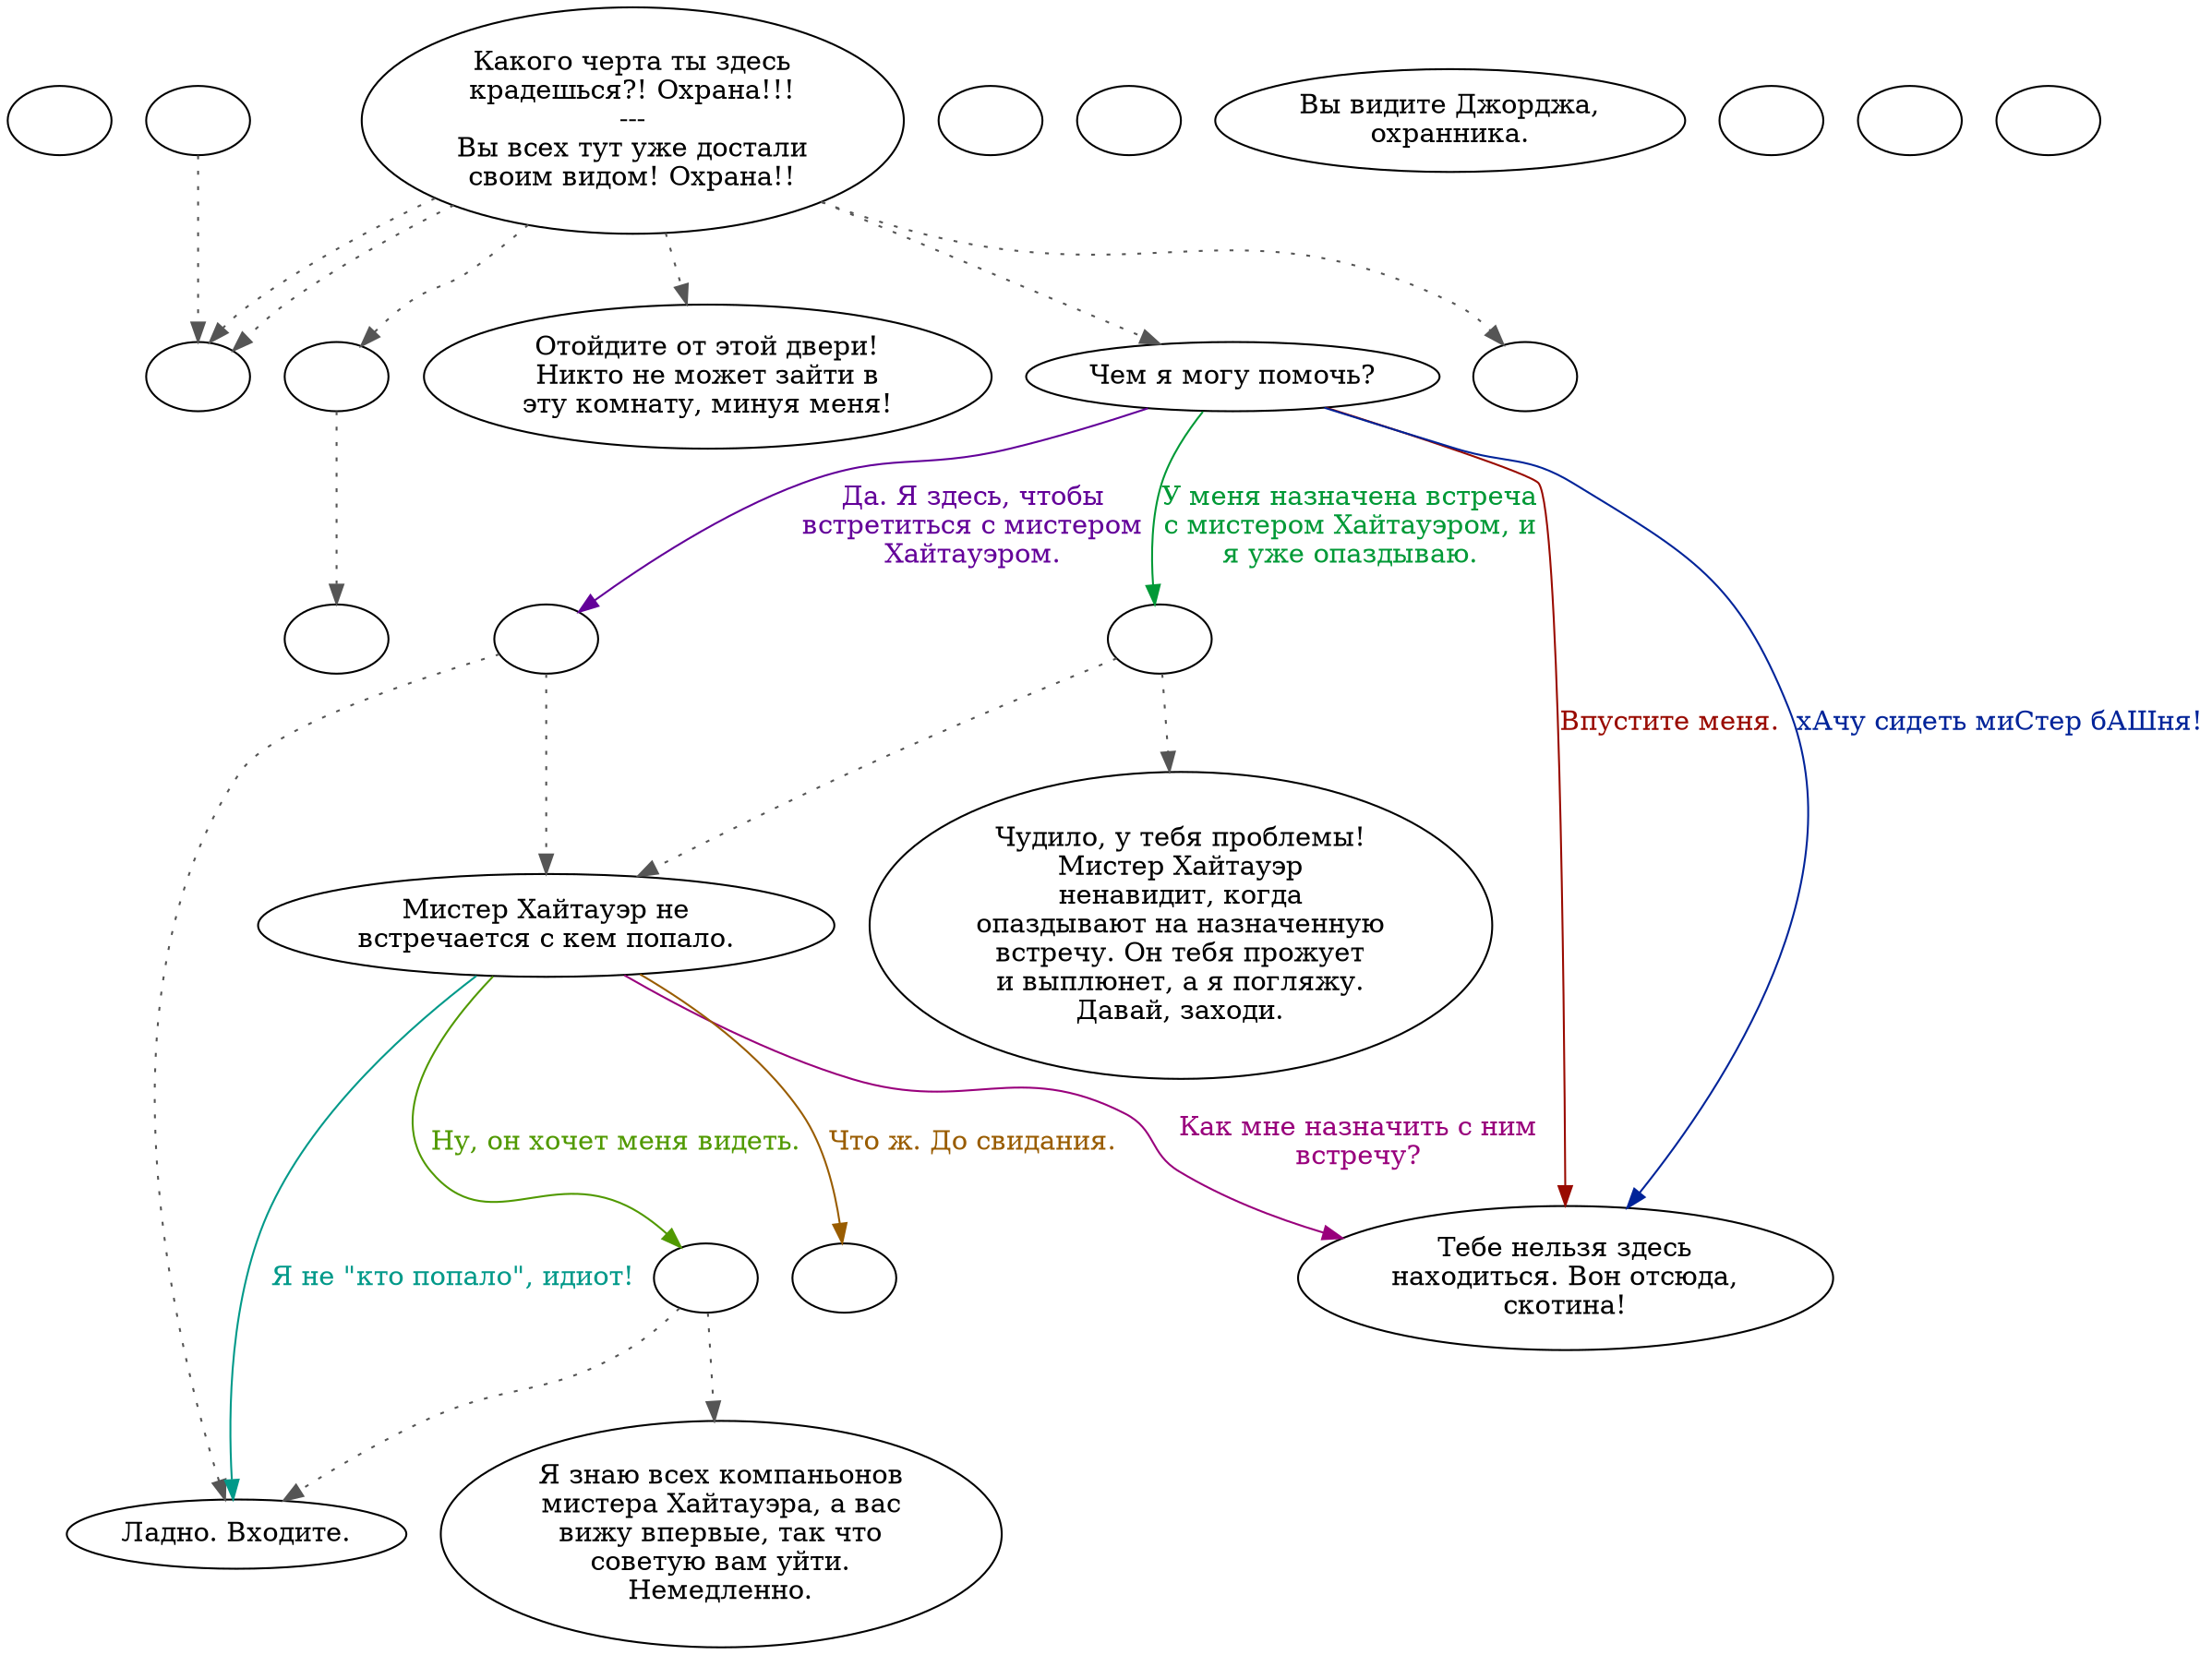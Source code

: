 digraph htwrgrge {
  "start" [style=filled       fillcolor="#FFFFFF"       color="#000000"]
  "start" [label=""]
  "combat" [style=filled       fillcolor="#FFFFFF"       color="#000000"]
  "combat" [label=""]
  "critter_p_proc" [style=filled       fillcolor="#FFFFFF"       color="#000000"]
  "critter_p_proc" -> "combat" [style=dotted color="#555555"]
  "critter_p_proc" [label=""]
  "pickup_p_proc" [style=filled       fillcolor="#FFFFFF"       color="#000000"]
  "pickup_p_proc" [label=""]
  "talk_p_proc" [style=filled       fillcolor="#FFFFFF"       color="#000000"]
  "talk_p_proc" -> "get_reaction" [style=dotted color="#555555"]
  "talk_p_proc" -> "combat" [style=dotted color="#555555"]
  "talk_p_proc" -> "combat" [style=dotted color="#555555"]
  "talk_p_proc" -> "George08" [style=dotted color="#555555"]
  "talk_p_proc" -> "George01" [style=dotted color="#555555"]
  "talk_p_proc" -> "George07" [style=dotted color="#555555"]
  "talk_p_proc" [label="Какого черта ты здесь\nкрадешься?! Охрана!!!\n---\nВы всех тут уже достали\nсвоим видом! Охрана!!"]
  "destroy_p_proc" [style=filled       fillcolor="#FFFFFF"       color="#000000"]
  "destroy_p_proc" [label=""]
  "look_at_p_proc" [style=filled       fillcolor="#FFFFFF"       color="#000000"]
  "look_at_p_proc" [label="Вы видите Джорджа,\nохранника."]
  "damage_p_proc" [style=filled       fillcolor="#FFFFFF"       color="#000000"]
  "damage_p_proc" [label=""]
  "map_enter_p_proc" [style=filled       fillcolor="#FFFFFF"       color="#000000"]
  "map_enter_p_proc" [label=""]
  "map_update_p_proc" [style=filled       fillcolor="#FFFFFF"       color="#000000"]
  "map_update_p_proc" [label=""]
  "George01" [style=filled       fillcolor="#FFFFFF"       color="#000000"]
  "George01" [label="Чем я могу помочь?"]
  "George01" -> "George01a" [label="Да. Я здесь, чтобы\nвстретиться с мистером\nХайтауэром." color="#630099" fontcolor="#630099"]
  "George01" -> "George01b" [label="У меня назначена встреча\nс мистером Хайтауэром, и\nя уже опаздываю." color="#009936" fontcolor="#009936"]
  "George01" -> "George06" [label="Впустите меня." color="#990A00" fontcolor="#990A00"]
  "George01" -> "George06" [label="хАчу сидеть миСтер бАШня!" color="#002399" fontcolor="#002399"]
  "George01a" [style=filled       fillcolor="#FFFFFF"       color="#000000"]
  "George01a" -> "George03" [style=dotted color="#555555"]
  "George01a" -> "George02" [style=dotted color="#555555"]
  "George01a" [label=""]
  "George01b" [style=filled       fillcolor="#FFFFFF"       color="#000000"]
  "George01b" -> "George05" [style=dotted color="#555555"]
  "George01b" -> "George02" [style=dotted color="#555555"]
  "George01b" [label=""]
  "George02" [style=filled       fillcolor="#FFFFFF"       color="#000000"]
  "George02" [label="Мистер Хайтауэр не\nвстречается с кем попало."]
  "George02" -> "George02a" [label="Ну, он хочет меня видеть." color="#509900" fontcolor="#509900"]
  "George02" -> "George06" [label="Как мне назначить с ним\nвстречу?" color="#99007C" fontcolor="#99007C"]
  "George02" -> "George03" [label="Я не \"кто попало\", идиот!" color="#009989" fontcolor="#009989"]
  "George02" -> "GeorgeEnd" [label="Что ж. До свидания." color="#995C00" fontcolor="#995C00"]
  "George02a" [style=filled       fillcolor="#FFFFFF"       color="#000000"]
  "George02a" -> "George03" [style=dotted color="#555555"]
  "George02a" -> "George04" [style=dotted color="#555555"]
  "George02a" [label=""]
  "George03" [style=filled       fillcolor="#FFFFFF"       color="#000000"]
  "George03" [label="Ладно. Входите."]
  "George04" [style=filled       fillcolor="#FFFFFF"       color="#000000"]
  "George04" [label="Я знаю всех компаньонов\nмистера Хайтауэра, а вас\nвижу впервые, так что\nсоветую вам уйти.\nНемедленно."]
  "George05" [style=filled       fillcolor="#FFFFFF"       color="#000000"]
  "George05" [label="Чудило, у тебя проблемы!\nМистер Хайтауэр\nненавидит, когда\nопаздывают на назначенную\nвстречу. Он тебя прожует\nи выплюнет, а я погляжу.\nДавай, заходи."]
  "George06" [style=filled       fillcolor="#FFFFFF"       color="#000000"]
  "George06" [label="Тебе нельзя здесь\nнаходиться. Вон отсюда,\nскотина!"]
  "George07" [style=filled       fillcolor="#FFFFFF"       color="#000000"]
  "George07" [label=""]
  "George08" [style=filled       fillcolor="#FFFFFF"       color="#000000"]
  "George08" [label="Отойдите от этой двери!\nНикто не может зайти в\nэту комнату, минуя меня!"]
  "GeorgeEnd" [style=filled       fillcolor="#FFFFFF"       color="#000000"]
  "GeorgeEnd" [label=""]
  "get_reaction" [style=filled       fillcolor="#FFFFFF"       color="#000000"]
  "get_reaction" -> "ReactToLevel" [style=dotted color="#555555"]
  "get_reaction" [label=""]
  "ReactToLevel" [style=filled       fillcolor="#FFFFFF"       color="#000000"]
  "ReactToLevel" [label=""]
}